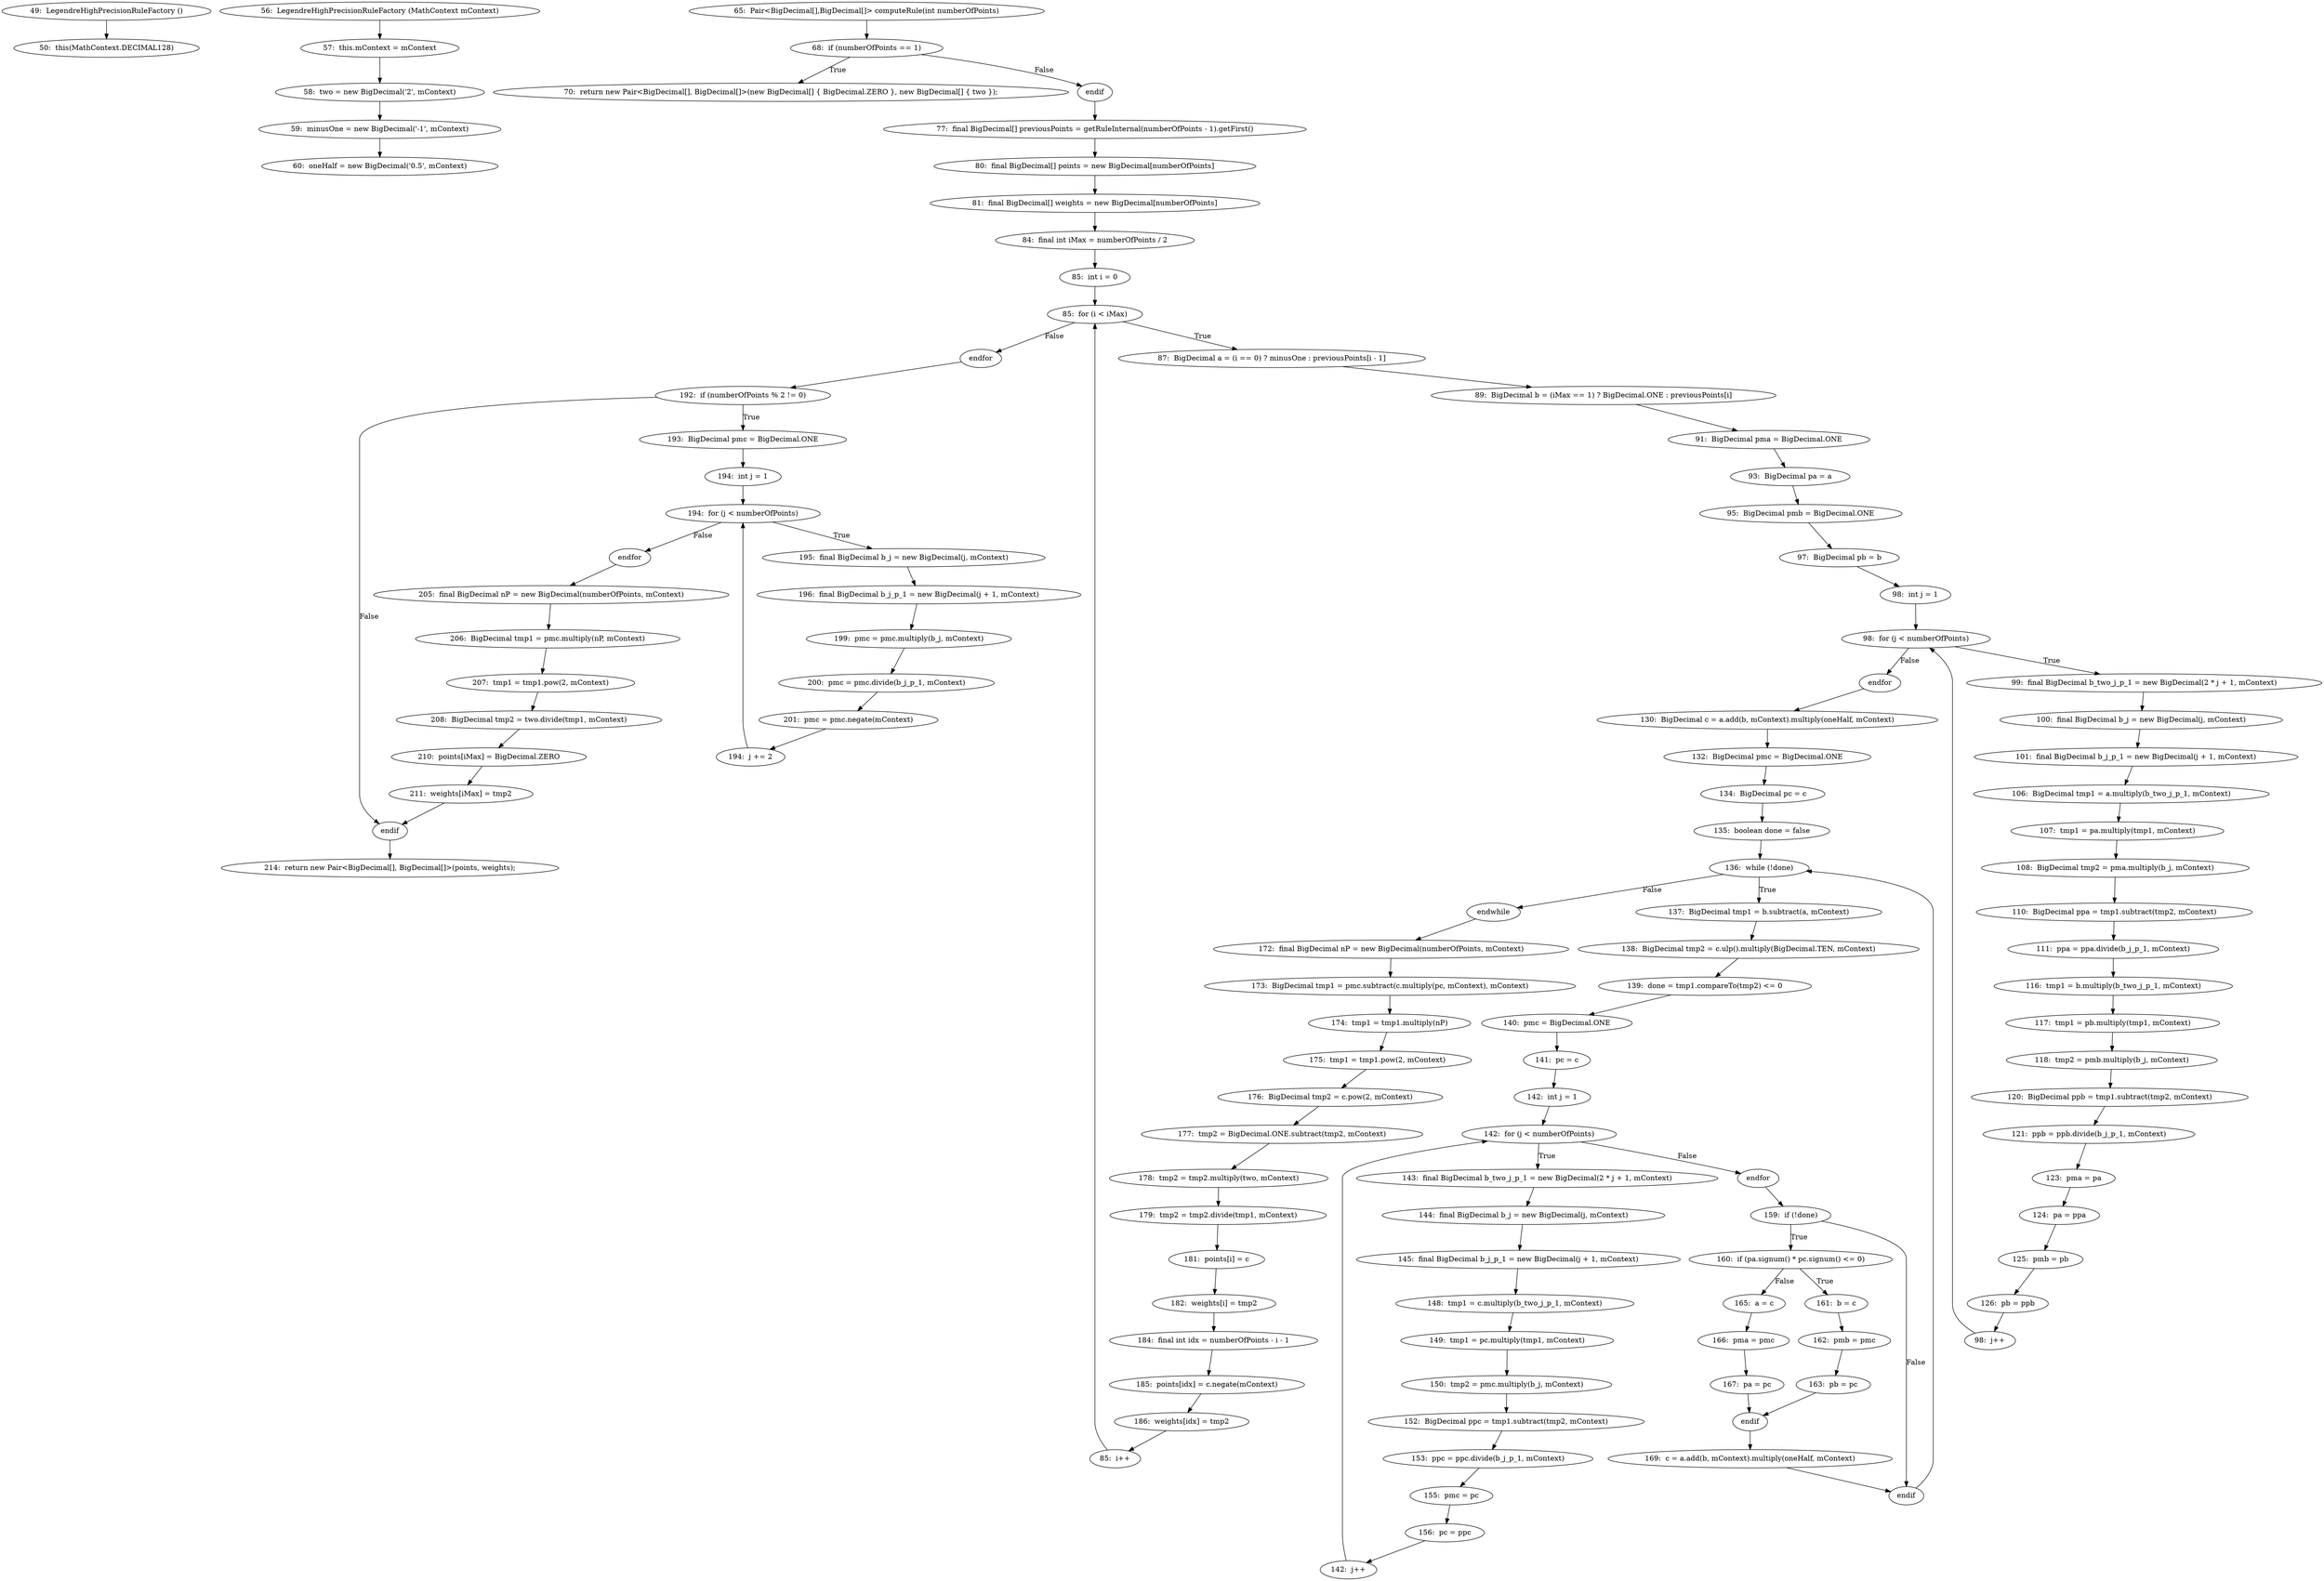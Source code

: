 digraph LegendreHighPrecisionRuleFactory_CFG {
  // graph-vertices
  v1  [label="49:  LegendreHighPrecisionRuleFactory ()"];
  v2  [label="50:  this(MathContext.DECIMAL128)"];
  v3  [label="56:  LegendreHighPrecisionRuleFactory (MathContext mContext)"];
  v4  [label="57:  this.mContext = mContext"];
  v5  [label="58:  two = new BigDecimal('2', mContext)"];
  v6  [label="59:  minusOne = new BigDecimal('-1', mContext)"];
  v7  [label="60:  oneHalf = new BigDecimal('0.5', mContext)"];
  v8  [label="65:  Pair<BigDecimal[],BigDecimal[]> computeRule(int numberOfPoints)"];
  v9  [label="68:  if (numberOfPoints == 1)"];
  v10  [label="70:  return new Pair<BigDecimal[], BigDecimal[]>(new BigDecimal[] { BigDecimal.ZERO }, new BigDecimal[] { two });"];
  v11  [label="endif"];
  v12  [label="77:  final BigDecimal[] previousPoints = getRuleInternal(numberOfPoints - 1).getFirst()"];
  v13  [label="80:  final BigDecimal[] points = new BigDecimal[numberOfPoints]"];
  v14  [label="81:  final BigDecimal[] weights = new BigDecimal[numberOfPoints]"];
  v15  [label="84:  final int iMax = numberOfPoints / 2"];
  v16  [label="85:  int i = 0"];
  v17  [label="85:  for (i < iMax)"];
  v18  [label="85:  i++"];
  v19  [label="endfor"];
  v20  [label="87:  BigDecimal a = (i == 0) ? minusOne : previousPoints[i - 1]"];
  v21  [label="89:  BigDecimal b = (iMax == 1) ? BigDecimal.ONE : previousPoints[i]"];
  v22  [label="91:  BigDecimal pma = BigDecimal.ONE"];
  v23  [label="93:  BigDecimal pa = a"];
  v24  [label="95:  BigDecimal pmb = BigDecimal.ONE"];
  v25  [label="97:  BigDecimal pb = b"];
  v26  [label="98:  int j = 1"];
  v27  [label="98:  for (j < numberOfPoints)"];
  v28  [label="98:  j++"];
  v29  [label="endfor"];
  v30  [label="99:  final BigDecimal b_two_j_p_1 = new BigDecimal(2 * j + 1, mContext)"];
  v31  [label="100:  final BigDecimal b_j = new BigDecimal(j, mContext)"];
  v32  [label="101:  final BigDecimal b_j_p_1 = new BigDecimal(j + 1, mContext)"];
  v33  [label="106:  BigDecimal tmp1 = a.multiply(b_two_j_p_1, mContext)"];
  v34  [label="107:  tmp1 = pa.multiply(tmp1, mContext)"];
  v35  [label="108:  BigDecimal tmp2 = pma.multiply(b_j, mContext)"];
  v36  [label="110:  BigDecimal ppa = tmp1.subtract(tmp2, mContext)"];
  v37  [label="111:  ppa = ppa.divide(b_j_p_1, mContext)"];
  v38  [label="116:  tmp1 = b.multiply(b_two_j_p_1, mContext)"];
  v39  [label="117:  tmp1 = pb.multiply(tmp1, mContext)"];
  v40  [label="118:  tmp2 = pmb.multiply(b_j, mContext)"];
  v41  [label="120:  BigDecimal ppb = tmp1.subtract(tmp2, mContext)"];
  v42  [label="121:  ppb = ppb.divide(b_j_p_1, mContext)"];
  v43  [label="123:  pma = pa"];
  v44  [label="124:  pa = ppa"];
  v45  [label="125:  pmb = pb"];
  v46  [label="126:  pb = ppb"];
  v47  [label="130:  BigDecimal c = a.add(b, mContext).multiply(oneHalf, mContext)"];
  v48  [label="132:  BigDecimal pmc = BigDecimal.ONE"];
  v49  [label="134:  BigDecimal pc = c"];
  v50  [label="135:  boolean done = false"];
  v51  [label="136:  while (!done)"];
  v52  [label="endwhile"];
  v53  [label="137:  BigDecimal tmp1 = b.subtract(a, mContext)"];
  v54  [label="138:  BigDecimal tmp2 = c.ulp().multiply(BigDecimal.TEN, mContext)"];
  v55  [label="139:  done = tmp1.compareTo(tmp2) <= 0"];
  v56  [label="140:  pmc = BigDecimal.ONE"];
  v57  [label="141:  pc = c"];
  v58  [label="142:  int j = 1"];
  v59  [label="142:  for (j < numberOfPoints)"];
  v60  [label="142:  j++"];
  v61  [label="endfor"];
  v62  [label="143:  final BigDecimal b_two_j_p_1 = new BigDecimal(2 * j + 1, mContext)"];
  v63  [label="144:  final BigDecimal b_j = new BigDecimal(j, mContext)"];
  v64  [label="145:  final BigDecimal b_j_p_1 = new BigDecimal(j + 1, mContext)"];
  v65  [label="148:  tmp1 = c.multiply(b_two_j_p_1, mContext)"];
  v66  [label="149:  tmp1 = pc.multiply(tmp1, mContext)"];
  v67  [label="150:  tmp2 = pmc.multiply(b_j, mContext)"];
  v68  [label="152:  BigDecimal ppc = tmp1.subtract(tmp2, mContext)"];
  v69  [label="153:  ppc = ppc.divide(b_j_p_1, mContext)"];
  v70  [label="155:  pmc = pc"];
  v71  [label="156:  pc = ppc"];
  v72  [label="159:  if (!done)"];
  v73  [label="160:  if (pa.signum() * pc.signum() <= 0)"];
  v74  [label="161:  b = c"];
  v75  [label="162:  pmb = pmc"];
  v76  [label="163:  pb = pc"];
  v77  [label="endif"];
  v78  [label="165:  a = c"];
  v79  [label="166:  pma = pmc"];
  v80  [label="167:  pa = pc"];
  v81  [label="169:  c = a.add(b, mContext).multiply(oneHalf, mContext)"];
  v82  [label="endif"];
  v83  [label="172:  final BigDecimal nP = new BigDecimal(numberOfPoints, mContext)"];
  v84  [label="173:  BigDecimal tmp1 = pmc.subtract(c.multiply(pc, mContext), mContext)"];
  v85  [label="174:  tmp1 = tmp1.multiply(nP)"];
  v86  [label="175:  tmp1 = tmp1.pow(2, mContext)"];
  v87  [label="176:  BigDecimal tmp2 = c.pow(2, mContext)"];
  v88  [label="177:  tmp2 = BigDecimal.ONE.subtract(tmp2, mContext)"];
  v89  [label="178:  tmp2 = tmp2.multiply(two, mContext)"];
  v90  [label="179:  tmp2 = tmp2.divide(tmp1, mContext)"];
  v91  [label="181:  points[i] = c"];
  v92  [label="182:  weights[i] = tmp2"];
  v93  [label="184:  final int idx = numberOfPoints - i - 1"];
  v94  [label="185:  points[idx] = c.negate(mContext)"];
  v95  [label="186:  weights[idx] = tmp2"];
  v96  [label="192:  if (numberOfPoints % 2 != 0)"];
  v97  [label="193:  BigDecimal pmc = BigDecimal.ONE"];
  v98  [label="194:  int j = 1"];
  v99  [label="194:  for (j < numberOfPoints)"];
  v100  [label="194:  j += 2"];
  v101  [label="endfor"];
  v102  [label="195:  final BigDecimal b_j = new BigDecimal(j, mContext)"];
  v103  [label="196:  final BigDecimal b_j_p_1 = new BigDecimal(j + 1, mContext)"];
  v104  [label="199:  pmc = pmc.multiply(b_j, mContext)"];
  v105  [label="200:  pmc = pmc.divide(b_j_p_1, mContext)"];
  v106  [label="201:  pmc = pmc.negate(mContext)"];
  v107  [label="205:  final BigDecimal nP = new BigDecimal(numberOfPoints, mContext)"];
  v108  [label="206:  BigDecimal tmp1 = pmc.multiply(nP, mContext)"];
  v109  [label="207:  tmp1 = tmp1.pow(2, mContext)"];
  v110  [label="208:  BigDecimal tmp2 = two.divide(tmp1, mContext)"];
  v111  [label="210:  points[iMax] = BigDecimal.ZERO"];
  v112  [label="211:  weights[iMax] = tmp2"];
  v113  [label="endif"];
  v114  [label="214:  return new Pair<BigDecimal[], BigDecimal[]>(points, weights);"];
  // graph-edges
  v1 -> v2;
  v3 -> v4;
  v4 -> v5;
  v5 -> v6;
  v6 -> v7;
  v8 -> v9;
  v9 -> v10  [label="True"];
  v9 -> v11  [label="False"];
  v11 -> v12;
  v12 -> v13;
  v13 -> v14;
  v14 -> v15;
  v15 -> v16;
  v16 -> v17;
  v17 -> v19  [label="False"];
  v17 -> v20  [label="True"];
  v20 -> v21;
  v21 -> v22;
  v22 -> v23;
  v23 -> v24;
  v24 -> v25;
  v25 -> v26;
  v26 -> v27;
  v27 -> v29  [label="False"];
  v27 -> v30  [label="True"];
  v30 -> v31;
  v31 -> v32;
  v32 -> v33;
  v33 -> v34;
  v34 -> v35;
  v35 -> v36;
  v36 -> v37;
  v37 -> v38;
  v38 -> v39;
  v39 -> v40;
  v40 -> v41;
  v41 -> v42;
  v42 -> v43;
  v43 -> v44;
  v44 -> v45;
  v45 -> v46;
  v46 -> v28;
  v28 -> v27;
  v29 -> v47;
  v47 -> v48;
  v48 -> v49;
  v49 -> v50;
  v50 -> v51;
  v51 -> v52  [label="False"];
  v51 -> v53  [label="True"];
  v53 -> v54;
  v54 -> v55;
  v55 -> v56;
  v56 -> v57;
  v57 -> v58;
  v58 -> v59;
  v59 -> v61  [label="False"];
  v59 -> v62  [label="True"];
  v62 -> v63;
  v63 -> v64;
  v64 -> v65;
  v65 -> v66;
  v66 -> v67;
  v67 -> v68;
  v68 -> v69;
  v69 -> v70;
  v70 -> v71;
  v71 -> v60;
  v60 -> v59;
  v61 -> v72;
  v72 -> v73  [label="True"];
  v73 -> v74  [label="True"];
  v74 -> v75;
  v75 -> v76;
  v76 -> v77;
  v73 -> v78  [label="False"];
  v78 -> v79;
  v79 -> v80;
  v80 -> v77;
  v77 -> v81;
  v81 -> v82;
  v72 -> v82  [label="False"];
  v82 -> v51;
  v52 -> v83;
  v83 -> v84;
  v84 -> v85;
  v85 -> v86;
  v86 -> v87;
  v87 -> v88;
  v88 -> v89;
  v89 -> v90;
  v90 -> v91;
  v91 -> v92;
  v92 -> v93;
  v93 -> v94;
  v94 -> v95;
  v95 -> v18;
  v18 -> v17;
  v19 -> v96;
  v96 -> v97  [label="True"];
  v97 -> v98;
  v98 -> v99;
  v99 -> v101  [label="False"];
  v99 -> v102  [label="True"];
  v102 -> v103;
  v103 -> v104;
  v104 -> v105;
  v105 -> v106;
  v106 -> v100;
  v100 -> v99;
  v101 -> v107;
  v107 -> v108;
  v108 -> v109;
  v109 -> v110;
  v110 -> v111;
  v111 -> v112;
  v112 -> v113;
  v96 -> v113  [label="False"];
  v113 -> v114;
  // end-of-graph
}
